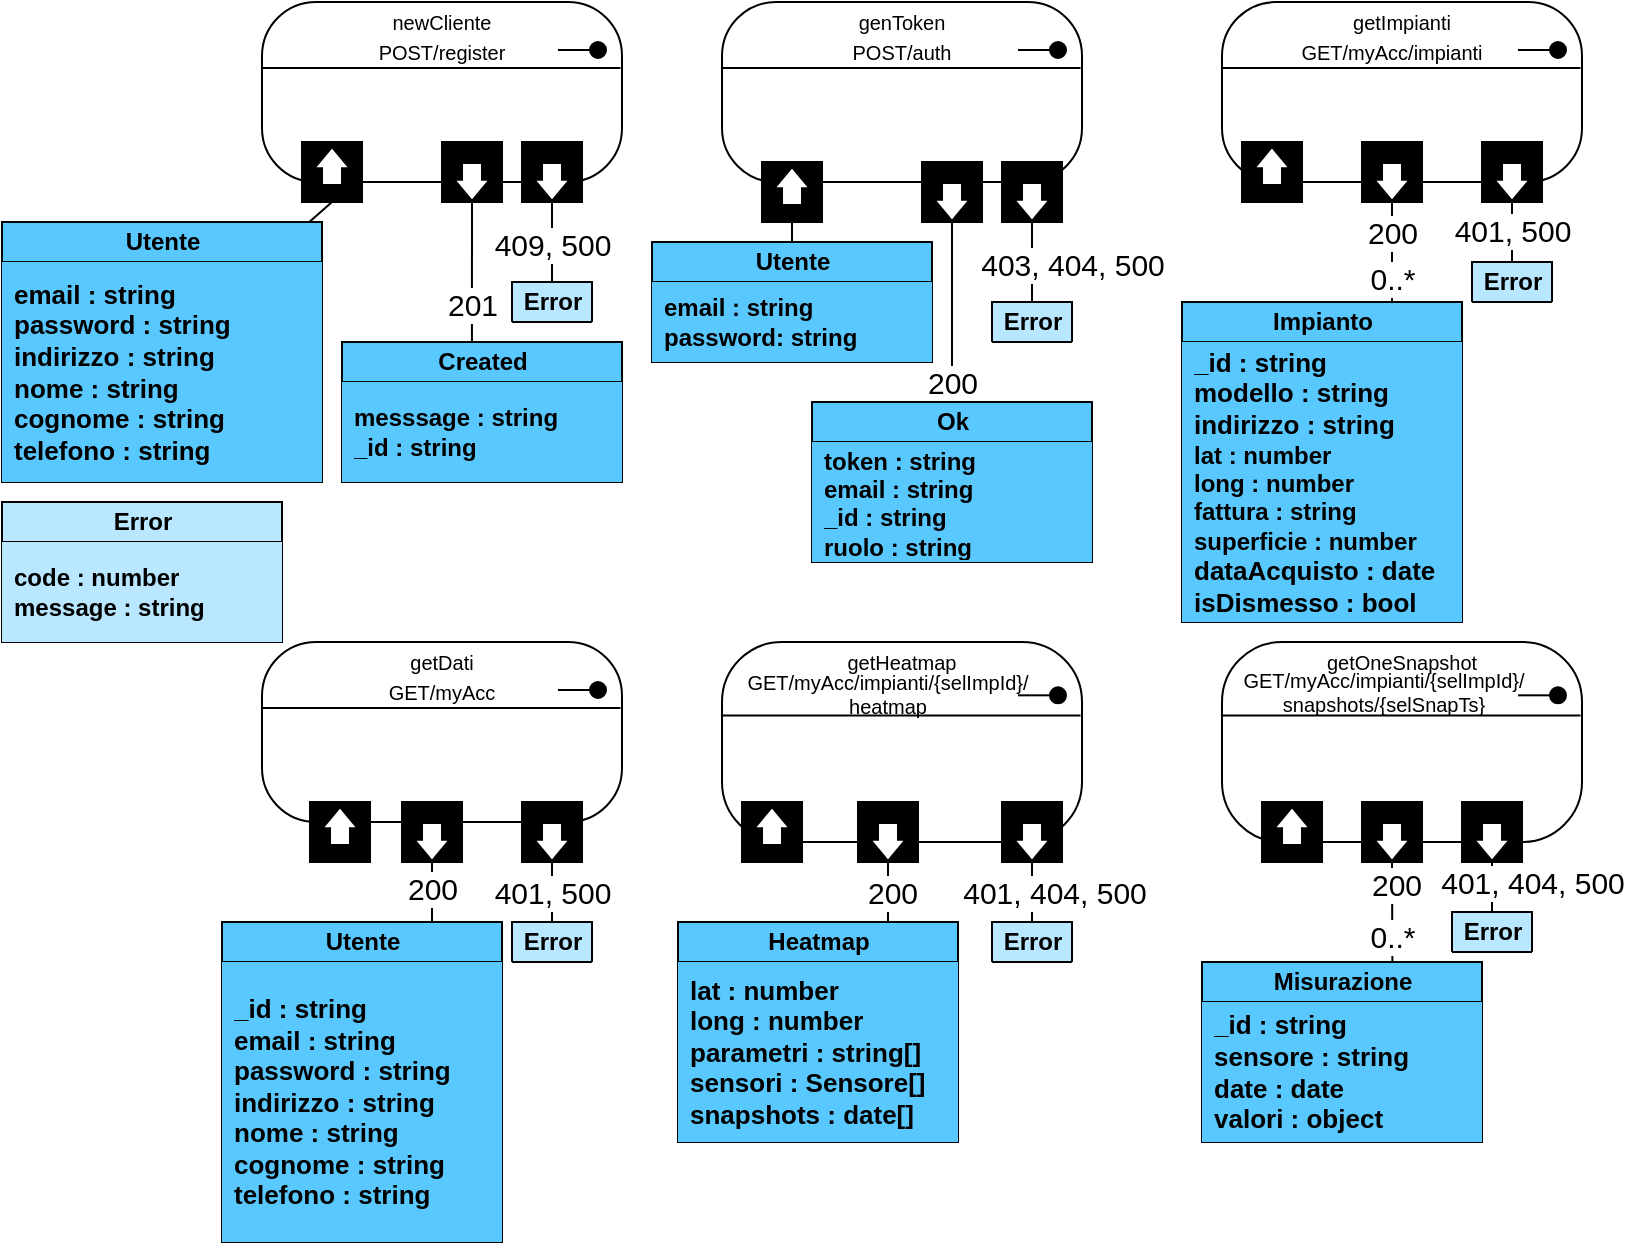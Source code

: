 <mxfile version="20.3.0" type="device"><diagram id="5ed0Qb_0LjjLpnQcjL2h" name="Page-1"><mxGraphModel dx="1038" dy="686" grid="1" gridSize="10" guides="1" tooltips="1" connect="1" arrows="1" fold="1" page="1" pageScale="1" pageWidth="827" pageHeight="1169" math="0" shadow="0"><root><mxCell id="0"/><mxCell id="1" parent="0"/><mxCell id="3_V4dceuUBvvtPfcDy3n-1" value="" style="group" parent="1" vertex="1" connectable="0"><mxGeometry x="370" y="40" width="180" height="110" as="geometry"/></mxCell><mxCell id="3_V4dceuUBvvtPfcDy3n-2" value="" style="rounded=1;arcSize=30;whiteSpace=wrap;html=1;editable=0;" parent="3_V4dceuUBvvtPfcDy3n-1" vertex="1"><mxGeometry width="180" height="90" as="geometry"/></mxCell><mxCell id="3_V4dceuUBvvtPfcDy3n-3" value="" style="endArrow=oval;html=1;rounded=0;shadow=0;strokeWidth=1;startSize=6;endSize=8;sourcePerimeterSpacing=0;fillColor=default;endFill=1;movable=0;bendable=0;cloneable=0;deletable=0;editable=0;" parent="3_V4dceuUBvvtPfcDy3n-1" edge="1"><mxGeometry width="50" height="50" relative="1" as="geometry"><mxPoint x="148" y="24" as="sourcePoint"/><mxPoint x="168" y="24" as="targetPoint"/></mxGeometry></mxCell><mxCell id="3_V4dceuUBvvtPfcDy3n-4" value="genToken" style="text;html=1;strokeColor=none;fillColor=none;align=center;verticalAlign=middle;whiteSpace=wrap;rounded=0;fontSize=10;rotatable=0;cloneable=1;deletable=0;pointerEvents=1;allowArrows=0;connectable=0;movable=0;resizable=0;" parent="3_V4dceuUBvvtPfcDy3n-1" vertex="1"><mxGeometry x="10" width="160" height="20" as="geometry"/></mxCell><mxCell id="3_V4dceuUBvvtPfcDy3n-5" value="POST/auth" style="text;html=1;strokeColor=none;fillColor=none;align=center;verticalAlign=middle;whiteSpace=wrap;rounded=0;fontSize=10;rotatable=0;cloneable=1;deletable=0;pointerEvents=1;allowArrows=0;connectable=0;movable=0;resizable=0;" parent="3_V4dceuUBvvtPfcDy3n-1" vertex="1"><mxGeometry x="30" y="20" width="120" height="10" as="geometry"/></mxCell><mxCell id="3_V4dceuUBvvtPfcDy3n-6" value="" style="text;html=1;strokeColor=none;fillColor=none;align=left;verticalAlign=top;whiteSpace=wrap;rounded=0;fontSize=10;rotatable=0;cloneable=1;deletable=0;pointerEvents=1;allowArrows=0;connectable=0;movable=0;resizable=0;" parent="3_V4dceuUBvvtPfcDy3n-1" vertex="1"><mxGeometry y="30" width="180" height="60" as="geometry"/></mxCell><mxCell id="3_V4dceuUBvvtPfcDy3n-7" value="" style="endArrow=none;html=1;rounded=0;exitX=-0.003;exitY=0.367;exitDx=0;exitDy=0;entryX=0.996;entryY=0.367;entryDx=0;entryDy=0;exitPerimeter=0;entryPerimeter=0;movable=0;bendable=0;cloneable=0;deletable=0;editable=0;" parent="3_V4dceuUBvvtPfcDy3n-1" source="3_V4dceuUBvvtPfcDy3n-2" target="3_V4dceuUBvvtPfcDy3n-2" edge="1"><mxGeometry width="50" height="50" relative="1" as="geometry"><mxPoint x="230" y="120.0" as="sourcePoint"/><mxPoint x="280" y="70" as="targetPoint"/></mxGeometry></mxCell><mxCell id="3_V4dceuUBvvtPfcDy3n-15" value="" style="group;direction=west;rotation=0;" parent="3_V4dceuUBvvtPfcDy3n-1" vertex="1" connectable="0"><mxGeometry x="20" y="80" width="30" height="30.0" as="geometry"/></mxCell><mxCell id="3_V4dceuUBvvtPfcDy3n-16" value="" style="rounded=0;whiteSpace=wrap;html=1;fillColor=#000000;" parent="3_V4dceuUBvvtPfcDy3n-15" vertex="1"><mxGeometry width="30" height="30.0" as="geometry"/></mxCell><mxCell id="3_V4dceuUBvvtPfcDy3n-17" value="" style="shape=flexArrow;endArrow=block;html=1;rounded=0;endSize=3.214;startSize=6;strokeWidth=1;shadow=0;sourcePerimeterSpacing=0;endFill=0;endWidth=6.667;fillColor=default;" parent="3_V4dceuUBvvtPfcDy3n-15" edge="1"><mxGeometry width="50" height="50" relative="1" as="geometry"><mxPoint x="15" y="22" as="sourcePoint"/><mxPoint x="15" y="2" as="targetPoint"/></mxGeometry></mxCell><mxCell id="W4BGaoFshawsyj9YFTB9-267" value="" style="group;rotatable=0;resizable=0;fontFamily=Helvetica;fontSize=11;fontColor=default;" parent="3_V4dceuUBvvtPfcDy3n-1" vertex="1" connectable="0"><mxGeometry x="100" y="80" width="30" height="30" as="geometry"/></mxCell><mxCell id="W4BGaoFshawsyj9YFTB9-268" value="" style="rounded=0;whiteSpace=wrap;html=1;fillColor=#000000;movable=1;resizable=0;rotatable=0;fontFamily=Helvetica;fontSize=11;fontColor=default;" parent="W4BGaoFshawsyj9YFTB9-267" vertex="1"><mxGeometry width="30" height="30" as="geometry"/></mxCell><mxCell id="W4BGaoFshawsyj9YFTB9-269" value="" style="shape=flexArrow;endArrow=block;html=1;rounded=0;endSize=3.214;startSize=6;strokeWidth=1;shadow=0;sourcePerimeterSpacing=0;endFill=0;endWidth=6.667;fillColor=default;movable=0;cloneable=0;deletable=0;bendable=0;editable=0;labelBackgroundColor=default;strokeColor=default;fontFamily=Helvetica;fontSize=11;fontColor=default;" parent="W4BGaoFshawsyj9YFTB9-267" edge="1"><mxGeometry width="50" height="50" relative="1" as="geometry"><mxPoint x="15" y="10" as="sourcePoint"/><mxPoint x="15" y="30" as="targetPoint"/></mxGeometry></mxCell><mxCell id="gvzC7s71bxOCPTRqmShy-18" value="" style="group;rotatable=0;resizable=0;fontSize=15;" parent="3_V4dceuUBvvtPfcDy3n-1" vertex="1" connectable="0"><mxGeometry x="140" y="80" width="30" height="30" as="geometry"/></mxCell><mxCell id="gvzC7s71bxOCPTRqmShy-19" value="" style="rounded=0;whiteSpace=wrap;html=1;fillColor=#000000;movable=1;resizable=0;rotatable=0;fontSize=15;" parent="gvzC7s71bxOCPTRqmShy-18" vertex="1"><mxGeometry width="30" height="30" as="geometry"/></mxCell><mxCell id="gvzC7s71bxOCPTRqmShy-20" value="" style="shape=flexArrow;endArrow=block;html=1;rounded=0;endSize=3.214;startSize=6;strokeWidth=1;shadow=0;sourcePerimeterSpacing=0;endFill=0;endWidth=6.667;fillColor=default;movable=0;cloneable=0;deletable=0;bendable=0;editable=0;fontSize=15;" parent="gvzC7s71bxOCPTRqmShy-18" edge="1"><mxGeometry width="50" height="50" relative="1" as="geometry"><mxPoint x="15" y="10" as="sourcePoint"/><mxPoint x="15" y="30" as="targetPoint"/></mxGeometry></mxCell><mxCell id="3_V4dceuUBvvtPfcDy3n-8" value="" style="group" parent="1" vertex="1" connectable="0"><mxGeometry x="140" y="40" width="180" height="100" as="geometry"/></mxCell><mxCell id="3_V4dceuUBvvtPfcDy3n-9" value="" style="rounded=1;arcSize=30;whiteSpace=wrap;html=1;editable=0;" parent="3_V4dceuUBvvtPfcDy3n-8" vertex="1"><mxGeometry width="180" height="90" as="geometry"/></mxCell><mxCell id="3_V4dceuUBvvtPfcDy3n-10" value="" style="endArrow=oval;html=1;rounded=0;shadow=0;strokeWidth=1;startSize=6;endSize=8;sourcePerimeterSpacing=0;fillColor=default;endFill=1;movable=0;bendable=0;cloneable=0;deletable=0;editable=0;" parent="3_V4dceuUBvvtPfcDy3n-8" edge="1"><mxGeometry width="50" height="50" relative="1" as="geometry"><mxPoint x="148" y="24" as="sourcePoint"/><mxPoint x="168" y="24" as="targetPoint"/></mxGeometry></mxCell><mxCell id="3_V4dceuUBvvtPfcDy3n-11" value="newCliente" style="text;html=1;strokeColor=none;fillColor=none;align=center;verticalAlign=middle;whiteSpace=wrap;rounded=0;fontSize=10;rotatable=0;cloneable=1;deletable=0;pointerEvents=1;allowArrows=0;connectable=0;movable=0;resizable=0;" parent="3_V4dceuUBvvtPfcDy3n-8" vertex="1"><mxGeometry x="10" width="160" height="20" as="geometry"/></mxCell><mxCell id="3_V4dceuUBvvtPfcDy3n-12" value="POST/register" style="text;html=1;strokeColor=none;fillColor=none;align=center;verticalAlign=middle;whiteSpace=wrap;rounded=0;fontSize=10;rotatable=0;cloneable=1;deletable=0;pointerEvents=1;allowArrows=0;connectable=0;movable=0;resizable=0;" parent="3_V4dceuUBvvtPfcDy3n-8" vertex="1"><mxGeometry x="30" y="20" width="120" height="10" as="geometry"/></mxCell><mxCell id="3_V4dceuUBvvtPfcDy3n-13" value="" style="text;html=1;strokeColor=none;fillColor=none;align=left;verticalAlign=top;whiteSpace=wrap;rounded=0;fontSize=10;rotatable=0;cloneable=1;deletable=0;pointerEvents=1;allowArrows=0;connectable=0;movable=0;resizable=0;" parent="3_V4dceuUBvvtPfcDy3n-8" vertex="1"><mxGeometry y="30" width="180" height="60" as="geometry"/></mxCell><mxCell id="3_V4dceuUBvvtPfcDy3n-14" value="" style="endArrow=none;html=1;rounded=0;exitX=-0.003;exitY=0.367;exitDx=0;exitDy=0;entryX=0.996;entryY=0.367;entryDx=0;entryDy=0;exitPerimeter=0;entryPerimeter=0;movable=0;bendable=0;cloneable=0;deletable=0;editable=0;" parent="3_V4dceuUBvvtPfcDy3n-8" source="3_V4dceuUBvvtPfcDy3n-9" target="3_V4dceuUBvvtPfcDy3n-9" edge="1"><mxGeometry width="50" height="50" relative="1" as="geometry"><mxPoint x="230" y="120" as="sourcePoint"/><mxPoint x="280" y="70" as="targetPoint"/></mxGeometry></mxCell><mxCell id="W4BGaoFshawsyj9YFTB9-102" value="" style="group;direction=west;rotation=0;" parent="3_V4dceuUBvvtPfcDy3n-8" vertex="1" connectable="0"><mxGeometry x="20" y="70" width="30" height="30.0" as="geometry"/></mxCell><mxCell id="W4BGaoFshawsyj9YFTB9-103" value="" style="rounded=0;whiteSpace=wrap;html=1;fillColor=#000000;" parent="W4BGaoFshawsyj9YFTB9-102" vertex="1"><mxGeometry width="30" height="30.0" as="geometry"/></mxCell><mxCell id="W4BGaoFshawsyj9YFTB9-104" value="" style="shape=flexArrow;endArrow=block;html=1;rounded=0;endSize=3.214;startSize=6;strokeWidth=1;shadow=0;sourcePerimeterSpacing=0;endFill=0;endWidth=6.667;fillColor=default;" parent="W4BGaoFshawsyj9YFTB9-102" edge="1"><mxGeometry width="50" height="50" relative="1" as="geometry"><mxPoint x="15" y="22" as="sourcePoint"/><mxPoint x="15" y="2" as="targetPoint"/></mxGeometry></mxCell><mxCell id="W4BGaoFshawsyj9YFTB9-106" value="" style="group" parent="3_V4dceuUBvvtPfcDy3n-8" vertex="1" connectable="0"><mxGeometry x="130" y="70" width="30" height="30" as="geometry"/></mxCell><mxCell id="W4BGaoFshawsyj9YFTB9-107" value="" style="rounded=0;whiteSpace=wrap;html=1;fillColor=#000000;" parent="W4BGaoFshawsyj9YFTB9-106" vertex="1"><mxGeometry width="30" height="30" as="geometry"/></mxCell><mxCell id="W4BGaoFshawsyj9YFTB9-108" value="" style="shape=flexArrow;endArrow=block;html=1;rounded=0;endSize=3.214;startSize=6;strokeWidth=1;shadow=0;sourcePerimeterSpacing=0;endFill=0;endWidth=6.667;fillColor=default;" parent="W4BGaoFshawsyj9YFTB9-106" edge="1"><mxGeometry width="50" height="50" relative="1" as="geometry"><mxPoint x="15" y="10.0" as="sourcePoint"/><mxPoint x="15" y="30" as="targetPoint"/></mxGeometry></mxCell><mxCell id="gvzC7s71bxOCPTRqmShy-1" value="" style="group" parent="3_V4dceuUBvvtPfcDy3n-8" vertex="1" connectable="0"><mxGeometry x="90" y="70" width="30" height="30" as="geometry"/></mxCell><mxCell id="gvzC7s71bxOCPTRqmShy-2" value="" style="rounded=0;whiteSpace=wrap;html=1;fillColor=#000000;" parent="gvzC7s71bxOCPTRqmShy-1" vertex="1"><mxGeometry width="30" height="30" as="geometry"/></mxCell><mxCell id="gvzC7s71bxOCPTRqmShy-3" value="" style="shape=flexArrow;endArrow=block;html=1;rounded=0;endSize=3.214;startSize=6;strokeWidth=1;shadow=0;sourcePerimeterSpacing=0;endFill=0;endWidth=6.667;fillColor=default;" parent="gvzC7s71bxOCPTRqmShy-1" edge="1"><mxGeometry width="50" height="50" relative="1" as="geometry"><mxPoint x="15" y="10.0" as="sourcePoint"/><mxPoint x="15" y="30" as="targetPoint"/></mxGeometry></mxCell><mxCell id="W4BGaoFshawsyj9YFTB9-263" style="rounded=0;orthogonalLoop=1;jettySize=auto;html=1;entryX=0.5;entryY=1;entryDx=0;entryDy=0;endArrow=none;endFill=0;fontSize=15;" parent="1" source="3_V4dceuUBvvtPfcDy3n-23" target="W4BGaoFshawsyj9YFTB9-103" edge="1"><mxGeometry relative="1" as="geometry"/></mxCell><mxCell id="3_V4dceuUBvvtPfcDy3n-23" value="Utente" style="swimlane;fontStyle=1;align=center;verticalAlign=middle;childLayout=stackLayout;horizontal=1;startSize=20;horizontalStack=0;resizeParent=1;resizeParentMax=0;resizeLast=0;collapsible=0;marginBottom=0;html=1;fillColor=#59C8FF;fillStyle=solid;" parent="1" vertex="1"><mxGeometry x="10" y="150" width="160" height="130" as="geometry"/></mxCell><mxCell id="3_V4dceuUBvvtPfcDy3n-25" value="&lt;span style=&quot;font-size: 13px;&quot;&gt;email : string&lt;/span&gt;&lt;br style=&quot;font-size: 13px;&quot;&gt;&lt;span style=&quot;font-size: 13px;&quot;&gt;password : string&lt;/span&gt;&lt;br style=&quot;font-size: 13px;&quot;&gt;&lt;span style=&quot;font-size: 13px;&quot;&gt;indirizzo : string&lt;/span&gt;&lt;br style=&quot;font-size: 13px;&quot;&gt;&lt;span style=&quot;font-size: 13px;&quot;&gt;nome : string&lt;/span&gt;&lt;br style=&quot;font-size: 13px;&quot;&gt;&lt;span style=&quot;font-size: 13px;&quot;&gt;cognome : string&lt;/span&gt;&lt;br style=&quot;font-size: 13px;&quot;&gt;&lt;span style=&quot;font-size: 13px;&quot;&gt;telefono : string&lt;/span&gt;" style="text;html=1;strokeColor=none;fillColor=#59C8FF;align=left;verticalAlign=middle;spacingLeft=4;spacingRight=4;overflow=hidden;rotatable=0;points=[[0,0.5],[1,0.5]];portConstraint=eastwest;fillStyle=solid;fontStyle=1" parent="3_V4dceuUBvvtPfcDy3n-23" vertex="1"><mxGeometry y="20" width="160" height="110" as="geometry"/></mxCell><mxCell id="W4BGaoFshawsyj9YFTB9-266" value="" style="edgeStyle=none;shape=connector;rounded=0;orthogonalLoop=1;jettySize=auto;html=1;exitX=0.5;exitY=0;exitDx=0;exitDy=0;entryX=0.5;entryY=1;entryDx=0;entryDy=0;labelBackgroundColor=default;strokeColor=default;fontFamily=Helvetica;fontSize=15;fontColor=default;endArrow=none;endFill=0;" parent="1" source="W4BGaoFshawsyj9YFTB9-1" target="W4BGaoFshawsyj9YFTB9-268" edge="1"><mxGeometry x="-0.847" y="9" relative="1" as="geometry"><mxPoint x="475" y="150" as="targetPoint"/><mxPoint as="offset"/></mxGeometry></mxCell><mxCell id="gvzC7s71bxOCPTRqmShy-10" value="200" style="edgeLabel;html=1;align=center;verticalAlign=middle;resizable=0;points=[];fontSize=15;" parent="W4BGaoFshawsyj9YFTB9-266" vertex="1" connectable="0"><mxGeometry x="-0.837" relative="1" as="geometry"><mxPoint y="-3" as="offset"/></mxGeometry></mxCell><mxCell id="W4BGaoFshawsyj9YFTB9-1" value="Ok" style="swimlane;fontStyle=1;align=center;verticalAlign=middle;childLayout=stackLayout;horizontal=1;startSize=20;horizontalStack=0;resizeParent=1;resizeParentMax=0;resizeLast=0;collapsible=0;marginBottom=0;html=1;fillColor=#59C8FF;fillStyle=solid;" parent="1" vertex="1"><mxGeometry x="415" y="240" width="140" height="80" as="geometry"/></mxCell><mxCell id="W4BGaoFshawsyj9YFTB9-2" value="token : string&lt;br&gt;email : string&lt;br&gt;_id : string&lt;br&gt;ruolo : string" style="text;html=1;strokeColor=none;fillColor=#59C8FF;align=left;verticalAlign=middle;spacingLeft=4;spacingRight=4;overflow=hidden;rotatable=0;points=[[0,0.5],[1,0.5]];portConstraint=eastwest;fillStyle=solid;fontStyle=1" parent="W4BGaoFshawsyj9YFTB9-1" vertex="1"><mxGeometry y="20" width="140" height="60" as="geometry"/></mxCell><mxCell id="W4BGaoFshawsyj9YFTB9-265" style="edgeStyle=none;shape=connector;rounded=0;orthogonalLoop=1;jettySize=auto;html=1;entryX=0.5;entryY=1;entryDx=0;entryDy=0;labelBackgroundColor=default;strokeColor=default;fontFamily=Helvetica;fontSize=15;fontColor=default;endArrow=none;endFill=0;" parent="1" source="W4BGaoFshawsyj9YFTB9-3" target="3_V4dceuUBvvtPfcDy3n-16" edge="1"><mxGeometry relative="1" as="geometry"/></mxCell><mxCell id="W4BGaoFshawsyj9YFTB9-3" value="Utente" style="swimlane;fontStyle=1;align=center;verticalAlign=middle;childLayout=stackLayout;horizontal=1;startSize=20;horizontalStack=0;resizeParent=1;resizeParentMax=0;resizeLast=0;collapsible=0;marginBottom=0;html=1;fillColor=#59C8FF;fillStyle=solid;" parent="1" vertex="1"><mxGeometry x="335" y="160" width="140" height="60" as="geometry"/></mxCell><mxCell id="W4BGaoFshawsyj9YFTB9-4" value="email : string&lt;br&gt;password: string" style="text;html=1;strokeColor=none;fillColor=#59C8FF;align=left;verticalAlign=middle;spacingLeft=4;spacingRight=4;overflow=hidden;rotatable=0;points=[[0,0.5],[1,0.5]];portConstraint=eastwest;fillStyle=solid;fontStyle=1" parent="W4BGaoFshawsyj9YFTB9-3" vertex="1"><mxGeometry y="20" width="140" height="40" as="geometry"/></mxCell><mxCell id="W4BGaoFshawsyj9YFTB9-35" value="" style="group" parent="1" vertex="1" connectable="0"><mxGeometry x="140" y="360" width="180" height="110" as="geometry"/></mxCell><mxCell id="W4BGaoFshawsyj9YFTB9-36" value="" style="rounded=1;arcSize=30;whiteSpace=wrap;html=1;editable=0;" parent="W4BGaoFshawsyj9YFTB9-35" vertex="1"><mxGeometry width="180" height="90" as="geometry"/></mxCell><mxCell id="W4BGaoFshawsyj9YFTB9-37" value="" style="endArrow=oval;html=1;rounded=0;shadow=0;strokeWidth=1;startSize=6;endSize=8;sourcePerimeterSpacing=0;fillColor=default;endFill=1;movable=0;bendable=0;cloneable=0;deletable=0;editable=0;" parent="W4BGaoFshawsyj9YFTB9-35" edge="1"><mxGeometry width="50" height="50" relative="1" as="geometry"><mxPoint x="148" y="24" as="sourcePoint"/><mxPoint x="168" y="24" as="targetPoint"/></mxGeometry></mxCell><mxCell id="W4BGaoFshawsyj9YFTB9-38" value="getDati" style="text;html=1;strokeColor=none;fillColor=none;align=center;verticalAlign=middle;whiteSpace=wrap;rounded=0;fontSize=10;rotatable=0;cloneable=1;deletable=0;pointerEvents=1;allowArrows=0;connectable=0;movable=0;resizable=0;" parent="W4BGaoFshawsyj9YFTB9-35" vertex="1"><mxGeometry x="10" width="160" height="20" as="geometry"/></mxCell><mxCell id="W4BGaoFshawsyj9YFTB9-39" value="GET/myAcc" style="text;html=1;strokeColor=none;fillColor=none;align=center;verticalAlign=middle;whiteSpace=wrap;rounded=0;fontSize=10;rotatable=0;cloneable=1;deletable=0;pointerEvents=1;allowArrows=0;connectable=0;movable=0;resizable=0;" parent="W4BGaoFshawsyj9YFTB9-35" vertex="1"><mxGeometry x="30" y="20" width="120" height="10" as="geometry"/></mxCell><mxCell id="W4BGaoFshawsyj9YFTB9-40" value="" style="text;html=1;strokeColor=none;fillColor=none;align=left;verticalAlign=top;whiteSpace=wrap;rounded=0;fontSize=10;rotatable=0;cloneable=1;deletable=0;pointerEvents=1;allowArrows=0;connectable=0;movable=0;resizable=0;" parent="W4BGaoFshawsyj9YFTB9-35" vertex="1"><mxGeometry y="30" width="180" height="60" as="geometry"/></mxCell><mxCell id="W4BGaoFshawsyj9YFTB9-41" value="" style="endArrow=none;html=1;rounded=0;exitX=-0.003;exitY=0.367;exitDx=0;exitDy=0;entryX=0.996;entryY=0.367;entryDx=0;entryDy=0;exitPerimeter=0;entryPerimeter=0;movable=0;bendable=0;cloneable=0;deletable=0;editable=0;" parent="W4BGaoFshawsyj9YFTB9-35" source="W4BGaoFshawsyj9YFTB9-36" target="W4BGaoFshawsyj9YFTB9-36" edge="1"><mxGeometry width="50" height="50" relative="1" as="geometry"><mxPoint x="230" y="120" as="sourcePoint"/><mxPoint x="280" y="70" as="targetPoint"/></mxGeometry></mxCell><mxCell id="W4BGaoFshawsyj9YFTB9-109" value="" style="group" parent="W4BGaoFshawsyj9YFTB9-35" vertex="1" connectable="0"><mxGeometry x="70" y="80" width="30" height="30.0" as="geometry"/></mxCell><mxCell id="W4BGaoFshawsyj9YFTB9-110" value="" style="rounded=0;whiteSpace=wrap;html=1;fillColor=#000000;" parent="W4BGaoFshawsyj9YFTB9-109" vertex="1"><mxGeometry width="30" height="30.0" as="geometry"/></mxCell><mxCell id="W4BGaoFshawsyj9YFTB9-111" value="" style="shape=flexArrow;endArrow=block;html=1;rounded=0;endSize=3.214;startSize=6;strokeWidth=1;shadow=0;sourcePerimeterSpacing=0;endFill=0;endWidth=6.667;fillColor=default;" parent="W4BGaoFshawsyj9YFTB9-109" edge="1"><mxGeometry width="50" height="50" relative="1" as="geometry"><mxPoint x="15" y="10" as="sourcePoint"/><mxPoint x="15" y="30.0" as="targetPoint"/></mxGeometry></mxCell><mxCell id="W4BGaoFshawsyj9YFTB9-115" value="" style="group;direction=west;rotation=0;" parent="W4BGaoFshawsyj9YFTB9-35" vertex="1" connectable="0"><mxGeometry x="24" y="80" width="30" height="30.0" as="geometry"/></mxCell><mxCell id="W4BGaoFshawsyj9YFTB9-116" value="" style="rounded=0;whiteSpace=wrap;html=1;fillColor=#000000;" parent="W4BGaoFshawsyj9YFTB9-115" vertex="1"><mxGeometry width="30" height="30.0" as="geometry"/></mxCell><mxCell id="W4BGaoFshawsyj9YFTB9-117" value="" style="shape=flexArrow;endArrow=block;html=1;rounded=0;endSize=3.214;startSize=6;strokeWidth=1;shadow=0;sourcePerimeterSpacing=0;endFill=0;endWidth=6.667;fillColor=default;" parent="W4BGaoFshawsyj9YFTB9-115" edge="1"><mxGeometry width="50" height="50" relative="1" as="geometry"><mxPoint x="15" y="22" as="sourcePoint"/><mxPoint x="15" y="2" as="targetPoint"/></mxGeometry></mxCell><mxCell id="W4BGaoFshawsyj9YFTB9-42" value="" style="group" parent="1" vertex="1" connectable="0"><mxGeometry x="370" y="360" width="180" height="110" as="geometry"/></mxCell><mxCell id="W4BGaoFshawsyj9YFTB9-43" value="" style="rounded=1;arcSize=30;whiteSpace=wrap;html=1;editable=0;" parent="W4BGaoFshawsyj9YFTB9-42" vertex="1"><mxGeometry width="180.0" height="100.0" as="geometry"/></mxCell><mxCell id="W4BGaoFshawsyj9YFTB9-44" value="" style="endArrow=oval;html=1;rounded=0;shadow=0;strokeWidth=1;startSize=6;endSize=8;sourcePerimeterSpacing=0;fillColor=default;endFill=1;movable=0;bendable=0;cloneable=0;deletable=0;editable=0;" parent="W4BGaoFshawsyj9YFTB9-42" edge="1"><mxGeometry width="50" height="50" relative="1" as="geometry"><mxPoint x="148.0" y="26.667" as="sourcePoint"/><mxPoint x="168.0" y="26.667" as="targetPoint"/></mxGeometry></mxCell><mxCell id="W4BGaoFshawsyj9YFTB9-45" value="getHeatmap" style="text;html=1;strokeColor=none;fillColor=none;align=center;verticalAlign=middle;whiteSpace=wrap;rounded=0;fontSize=10;rotatable=0;cloneable=1;deletable=0;pointerEvents=1;allowArrows=0;connectable=0;movable=0;resizable=0;" parent="W4BGaoFshawsyj9YFTB9-42" vertex="1"><mxGeometry x="10" width="160" height="20" as="geometry"/></mxCell><mxCell id="W4BGaoFshawsyj9YFTB9-46" value="GET/myAcc/impianti/{selImpId}/&lt;br&gt;heatmap" style="text;html=1;strokeColor=none;fillColor=none;align=center;verticalAlign=middle;whiteSpace=wrap;rounded=0;fontSize=10;rotatable=0;cloneable=1;deletable=0;pointerEvents=1;allowArrows=0;connectable=0;movable=0;resizable=0;" parent="W4BGaoFshawsyj9YFTB9-42" vertex="1"><mxGeometry x="23" y="21" width="120" height="10" as="geometry"/></mxCell><mxCell id="W4BGaoFshawsyj9YFTB9-47" value="" style="text;html=1;strokeColor=none;fillColor=none;align=left;verticalAlign=top;whiteSpace=wrap;rounded=0;fontSize=10;rotatable=0;cloneable=1;deletable=0;pointerEvents=1;allowArrows=0;connectable=0;movable=0;resizable=0;spacing=5;" parent="W4BGaoFshawsyj9YFTB9-42" vertex="1"><mxGeometry y="30" width="180" height="60" as="geometry"/></mxCell><mxCell id="W4BGaoFshawsyj9YFTB9-48" value="" style="endArrow=none;html=1;rounded=0;exitX=-0.003;exitY=0.367;exitDx=0;exitDy=0;entryX=0.996;entryY=0.367;entryDx=0;entryDy=0;exitPerimeter=0;entryPerimeter=0;movable=0;bendable=0;cloneable=0;deletable=0;editable=0;" parent="W4BGaoFshawsyj9YFTB9-42" source="W4BGaoFshawsyj9YFTB9-43" target="W4BGaoFshawsyj9YFTB9-43" edge="1"><mxGeometry width="50" height="50" relative="1" as="geometry"><mxPoint x="230.0" y="133.333" as="sourcePoint"/><mxPoint x="280" y="77.778" as="targetPoint"/></mxGeometry></mxCell><mxCell id="gvzC7s71bxOCPTRqmShy-40" value="" style="group;rotatable=0;resizable=0;fontSize=15;" parent="W4BGaoFshawsyj9YFTB9-42" vertex="1" connectable="0"><mxGeometry x="140" y="80" width="30" height="30" as="geometry"/></mxCell><mxCell id="gvzC7s71bxOCPTRqmShy-41" value="" style="rounded=0;whiteSpace=wrap;html=1;fillColor=#000000;movable=1;resizable=0;rotatable=0;fontSize=15;" parent="gvzC7s71bxOCPTRqmShy-40" vertex="1"><mxGeometry width="30" height="30" as="geometry"/></mxCell><mxCell id="gvzC7s71bxOCPTRqmShy-42" value="" style="shape=flexArrow;endArrow=block;html=1;rounded=0;endSize=3.214;startSize=6;strokeWidth=1;shadow=0;sourcePerimeterSpacing=0;endFill=0;endWidth=6.667;fillColor=default;movable=0;cloneable=0;deletable=0;bendable=0;editable=0;fontSize=15;" parent="gvzC7s71bxOCPTRqmShy-40" edge="1"><mxGeometry width="50" height="50" relative="1" as="geometry"><mxPoint x="15" y="10" as="sourcePoint"/><mxPoint x="15" y="30" as="targetPoint"/></mxGeometry></mxCell><mxCell id="W4BGaoFshawsyj9YFTB9-160" value="" style="group;direction=west;rotation=0;resizable=0;rotatable=0;" parent="W4BGaoFshawsyj9YFTB9-42" vertex="1" connectable="0"><mxGeometry x="10" y="80" width="30" height="30" as="geometry"/></mxCell><mxCell id="W4BGaoFshawsyj9YFTB9-161" value="" style="rounded=0;whiteSpace=wrap;html=1;fillColor=#000000;rotatable=0;resizable=0;movable=1;deletable=0;" parent="W4BGaoFshawsyj9YFTB9-160" vertex="1"><mxGeometry width="30" height="30" as="geometry"/></mxCell><mxCell id="W4BGaoFshawsyj9YFTB9-162" value="" style="shape=flexArrow;endArrow=block;html=1;rounded=0;endSize=3.214;startSize=6;strokeWidth=1;shadow=0;sourcePerimeterSpacing=0;endFill=0;endWidth=6.667;fillColor=default;deletable=0;bendable=0;editable=0;" parent="W4BGaoFshawsyj9YFTB9-160" edge="1"><mxGeometry width="50" height="50" relative="1" as="geometry"><mxPoint x="15" y="22" as="sourcePoint"/><mxPoint x="15" y="2" as="targetPoint"/></mxGeometry></mxCell><mxCell id="W4BGaoFshawsyj9YFTB9-163" value="" style="group;rotatable=0;resizable=0;" parent="W4BGaoFshawsyj9YFTB9-42" vertex="1" connectable="0"><mxGeometry x="68" y="80" width="30" height="30" as="geometry"/></mxCell><mxCell id="W4BGaoFshawsyj9YFTB9-164" value="" style="rounded=0;whiteSpace=wrap;html=1;fillColor=#000000;movable=1;resizable=0;rotatable=0;" parent="W4BGaoFshawsyj9YFTB9-163" vertex="1"><mxGeometry width="30" height="30" as="geometry"/></mxCell><mxCell id="W4BGaoFshawsyj9YFTB9-165" value="" style="shape=flexArrow;endArrow=block;html=1;rounded=0;endSize=3.214;startSize=6;strokeWidth=1;shadow=0;sourcePerimeterSpacing=0;endFill=0;endWidth=6.667;fillColor=default;movable=0;cloneable=0;deletable=0;bendable=0;editable=0;" parent="W4BGaoFshawsyj9YFTB9-163" edge="1"><mxGeometry width="50" height="50" relative="1" as="geometry"><mxPoint x="15" y="10" as="sourcePoint"/><mxPoint x="15" y="30" as="targetPoint"/></mxGeometry></mxCell><mxCell id="W4BGaoFshawsyj9YFTB9-49" value="" style="group" parent="1" vertex="1" connectable="0"><mxGeometry x="620" y="40" width="180" height="100" as="geometry"/></mxCell><mxCell id="W4BGaoFshawsyj9YFTB9-50" value="" style="rounded=1;arcSize=30;whiteSpace=wrap;html=1;editable=0;" parent="W4BGaoFshawsyj9YFTB9-49" vertex="1"><mxGeometry width="180" height="90" as="geometry"/></mxCell><mxCell id="W4BGaoFshawsyj9YFTB9-51" value="" style="endArrow=oval;html=1;rounded=0;shadow=0;strokeWidth=1;startSize=6;endSize=8;sourcePerimeterSpacing=0;fillColor=default;endFill=1;movable=0;bendable=0;cloneable=0;deletable=0;editable=0;" parent="W4BGaoFshawsyj9YFTB9-49" edge="1"><mxGeometry width="50" height="50" relative="1" as="geometry"><mxPoint x="148" y="24" as="sourcePoint"/><mxPoint x="168" y="24" as="targetPoint"/></mxGeometry></mxCell><mxCell id="W4BGaoFshawsyj9YFTB9-52" value="getImpianti" style="text;html=1;strokeColor=none;fillColor=none;align=center;verticalAlign=middle;whiteSpace=wrap;rounded=0;fontSize=10;rotatable=0;cloneable=1;deletable=0;pointerEvents=1;allowArrows=0;connectable=0;movable=0;resizable=0;" parent="W4BGaoFshawsyj9YFTB9-49" vertex="1"><mxGeometry x="10" width="160" height="20" as="geometry"/></mxCell><mxCell id="W4BGaoFshawsyj9YFTB9-53" value="GET/myAcc/impianti" style="text;html=1;strokeColor=none;fillColor=none;align=center;verticalAlign=middle;whiteSpace=wrap;rounded=0;fontSize=10;rotatable=0;cloneable=1;deletable=0;pointerEvents=1;allowArrows=0;connectable=0;movable=0;resizable=0;" parent="W4BGaoFshawsyj9YFTB9-49" vertex="1"><mxGeometry x="25" y="20" width="120" height="10" as="geometry"/></mxCell><mxCell id="W4BGaoFshawsyj9YFTB9-54" value="" style="text;html=1;strokeColor=none;fillColor=none;align=left;verticalAlign=top;whiteSpace=wrap;rounded=0;fontSize=10;rotatable=0;cloneable=1;deletable=0;pointerEvents=1;allowArrows=0;connectable=0;movable=0;resizable=0;" parent="W4BGaoFshawsyj9YFTB9-49" vertex="1"><mxGeometry y="30" width="180" height="60" as="geometry"/></mxCell><mxCell id="W4BGaoFshawsyj9YFTB9-55" value="" style="endArrow=none;html=1;rounded=0;exitX=-0.003;exitY=0.367;exitDx=0;exitDy=0;entryX=0.996;entryY=0.367;entryDx=0;entryDy=0;exitPerimeter=0;entryPerimeter=0;movable=0;bendable=0;cloneable=0;deletable=0;editable=0;" parent="W4BGaoFshawsyj9YFTB9-49" source="W4BGaoFshawsyj9YFTB9-50" target="W4BGaoFshawsyj9YFTB9-50" edge="1"><mxGeometry width="50" height="50" relative="1" as="geometry"><mxPoint x="230" y="120" as="sourcePoint"/><mxPoint x="280" y="70" as="targetPoint"/></mxGeometry></mxCell><mxCell id="W4BGaoFshawsyj9YFTB9-157" value="" style="group;rotatable=0;resizable=0;" parent="W4BGaoFshawsyj9YFTB9-49" vertex="1" connectable="0"><mxGeometry x="70" y="70" width="30" height="30" as="geometry"/></mxCell><mxCell id="W4BGaoFshawsyj9YFTB9-158" value="" style="rounded=0;whiteSpace=wrap;html=1;fillColor=#000000;movable=1;resizable=0;rotatable=0;" parent="W4BGaoFshawsyj9YFTB9-157" vertex="1"><mxGeometry width="30" height="30" as="geometry"/></mxCell><mxCell id="W4BGaoFshawsyj9YFTB9-159" value="" style="shape=flexArrow;endArrow=block;html=1;rounded=0;endSize=3.214;startSize=6;strokeWidth=1;shadow=0;sourcePerimeterSpacing=0;endFill=0;endWidth=6.667;fillColor=default;movable=0;cloneable=0;deletable=0;bendable=0;editable=0;" parent="W4BGaoFshawsyj9YFTB9-157" edge="1"><mxGeometry width="50" height="50" relative="1" as="geometry"><mxPoint x="15" y="10" as="sourcePoint"/><mxPoint x="15" y="30" as="targetPoint"/></mxGeometry></mxCell><mxCell id="W4BGaoFshawsyj9YFTB9-154" value="" style="group;direction=west;rotation=0;resizable=0;rotatable=0;" parent="W4BGaoFshawsyj9YFTB9-49" vertex="1" connectable="0"><mxGeometry x="10" y="70" width="30" height="30" as="geometry"/></mxCell><mxCell id="W4BGaoFshawsyj9YFTB9-155" value="" style="rounded=0;whiteSpace=wrap;html=1;fillColor=#000000;rotatable=0;resizable=0;movable=1;deletable=0;" parent="W4BGaoFshawsyj9YFTB9-154" vertex="1"><mxGeometry width="30" height="30" as="geometry"/></mxCell><mxCell id="W4BGaoFshawsyj9YFTB9-156" value="" style="shape=flexArrow;endArrow=block;html=1;rounded=0;endSize=3.214;startSize=6;strokeWidth=1;shadow=0;sourcePerimeterSpacing=0;endFill=0;endWidth=6.667;fillColor=default;deletable=0;bendable=0;editable=0;" parent="W4BGaoFshawsyj9YFTB9-154" edge="1"><mxGeometry width="50" height="50" relative="1" as="geometry"><mxPoint x="15" y="22" as="sourcePoint"/><mxPoint x="15" y="2" as="targetPoint"/></mxGeometry></mxCell><mxCell id="gvzC7s71bxOCPTRqmShy-34" value="" style="group;rotatable=0;resizable=0;fontSize=15;" parent="W4BGaoFshawsyj9YFTB9-49" vertex="1" connectable="0"><mxGeometry x="130" y="70" width="30" height="30" as="geometry"/></mxCell><mxCell id="gvzC7s71bxOCPTRqmShy-35" value="" style="rounded=0;whiteSpace=wrap;html=1;fillColor=#000000;movable=1;resizable=0;rotatable=0;fontSize=15;" parent="gvzC7s71bxOCPTRqmShy-34" vertex="1"><mxGeometry width="30" height="30" as="geometry"/></mxCell><mxCell id="gvzC7s71bxOCPTRqmShy-36" value="" style="shape=flexArrow;endArrow=block;html=1;rounded=0;endSize=3.214;startSize=6;strokeWidth=1;shadow=0;sourcePerimeterSpacing=0;endFill=0;endWidth=6.667;fillColor=default;movable=0;cloneable=0;deletable=0;bendable=0;editable=0;fontSize=15;" parent="gvzC7s71bxOCPTRqmShy-34" edge="1"><mxGeometry width="50" height="50" relative="1" as="geometry"><mxPoint x="15" y="10" as="sourcePoint"/><mxPoint x="15" y="30" as="targetPoint"/></mxGeometry></mxCell><mxCell id="W4BGaoFshawsyj9YFTB9-86" value="" style="group" parent="1" vertex="1" connectable="0"><mxGeometry x="620" y="360" width="180" height="110" as="geometry"/></mxCell><mxCell id="W4BGaoFshawsyj9YFTB9-87" value="" style="rounded=1;arcSize=30;whiteSpace=wrap;html=1;editable=0;" parent="W4BGaoFshawsyj9YFTB9-86" vertex="1"><mxGeometry width="180.0" height="100.0" as="geometry"/></mxCell><mxCell id="W4BGaoFshawsyj9YFTB9-88" value="" style="endArrow=oval;html=1;rounded=0;shadow=0;strokeWidth=1;startSize=6;endSize=8;sourcePerimeterSpacing=0;fillColor=default;endFill=1;movable=0;bendable=0;cloneable=0;deletable=0;editable=0;" parent="W4BGaoFshawsyj9YFTB9-86" edge="1"><mxGeometry width="50" height="50" relative="1" as="geometry"><mxPoint x="148.0" y="26.667" as="sourcePoint"/><mxPoint x="168.0" y="26.667" as="targetPoint"/></mxGeometry></mxCell><mxCell id="W4BGaoFshawsyj9YFTB9-89" value="getOneSnapshot" style="text;html=1;strokeColor=none;fillColor=none;align=center;verticalAlign=middle;whiteSpace=wrap;rounded=0;fontSize=10;rotatable=0;cloneable=1;deletable=0;pointerEvents=1;allowArrows=0;connectable=0;movable=0;resizable=0;" parent="W4BGaoFshawsyj9YFTB9-86" vertex="1"><mxGeometry x="10" width="160" height="20" as="geometry"/></mxCell><mxCell id="W4BGaoFshawsyj9YFTB9-90" value="GET/myAcc/impianti/{selImpId}/&lt;br&gt;snapshots/{selSnapTs}" style="text;html=1;strokeColor=none;fillColor=none;align=center;verticalAlign=middle;whiteSpace=wrap;rounded=0;fontSize=10;rotatable=0;cloneable=1;deletable=0;pointerEvents=1;allowArrows=0;connectable=0;movable=0;resizable=0;" parent="W4BGaoFshawsyj9YFTB9-86" vertex="1"><mxGeometry x="21" y="20" width="120" height="10" as="geometry"/></mxCell><mxCell id="W4BGaoFshawsyj9YFTB9-91" value="" style="text;html=1;strokeColor=none;fillColor=none;align=left;verticalAlign=top;whiteSpace=wrap;rounded=0;fontSize=10;rotatable=0;cloneable=1;deletable=0;pointerEvents=1;allowArrows=0;connectable=0;movable=0;resizable=0;" parent="W4BGaoFshawsyj9YFTB9-86" vertex="1"><mxGeometry y="30" width="180" height="60" as="geometry"/></mxCell><mxCell id="W4BGaoFshawsyj9YFTB9-92" value="" style="endArrow=none;html=1;rounded=0;exitX=-0.003;exitY=0.367;exitDx=0;exitDy=0;entryX=0.996;entryY=0.367;entryDx=0;entryDy=0;exitPerimeter=0;entryPerimeter=0;movable=0;bendable=0;cloneable=0;deletable=0;editable=0;" parent="W4BGaoFshawsyj9YFTB9-86" source="W4BGaoFshawsyj9YFTB9-87" target="W4BGaoFshawsyj9YFTB9-87" edge="1"><mxGeometry width="50" height="50" relative="1" as="geometry"><mxPoint x="230.0" y="133.333" as="sourcePoint"/><mxPoint x="280" y="77.778" as="targetPoint"/></mxGeometry></mxCell><mxCell id="W4BGaoFshawsyj9YFTB9-198" value="" style="group;direction=west;rotation=0;resizable=0;rotatable=0;" parent="W4BGaoFshawsyj9YFTB9-86" vertex="1" connectable="0"><mxGeometry x="20" y="80" width="30" height="30" as="geometry"/></mxCell><mxCell id="W4BGaoFshawsyj9YFTB9-199" value="" style="rounded=0;whiteSpace=wrap;html=1;fillColor=#000000;rotatable=0;resizable=0;movable=1;deletable=0;" parent="W4BGaoFshawsyj9YFTB9-198" vertex="1"><mxGeometry width="30" height="30" as="geometry"/></mxCell><mxCell id="W4BGaoFshawsyj9YFTB9-200" value="" style="shape=flexArrow;endArrow=block;html=1;rounded=0;endSize=3.214;startSize=6;strokeWidth=1;shadow=0;sourcePerimeterSpacing=0;endFill=0;endWidth=6.667;fillColor=default;deletable=0;bendable=0;editable=0;" parent="W4BGaoFshawsyj9YFTB9-198" edge="1"><mxGeometry width="50" height="50" relative="1" as="geometry"><mxPoint x="15" y="22" as="sourcePoint"/><mxPoint x="15" y="2" as="targetPoint"/></mxGeometry></mxCell><mxCell id="W4BGaoFshawsyj9YFTB9-201" value="" style="group;rotatable=0;resizable=0;" parent="W4BGaoFshawsyj9YFTB9-86" vertex="1" connectable="0"><mxGeometry x="70" y="80" width="30" height="30" as="geometry"/></mxCell><mxCell id="W4BGaoFshawsyj9YFTB9-202" value="" style="rounded=0;whiteSpace=wrap;html=1;fillColor=#000000;movable=1;resizable=0;rotatable=0;" parent="W4BGaoFshawsyj9YFTB9-201" vertex="1"><mxGeometry width="30" height="30" as="geometry"/></mxCell><mxCell id="W4BGaoFshawsyj9YFTB9-203" value="" style="shape=flexArrow;endArrow=block;html=1;rounded=0;endSize=3.214;startSize=6;strokeWidth=1;shadow=0;sourcePerimeterSpacing=0;endFill=0;endWidth=6.667;fillColor=default;movable=0;cloneable=0;deletable=0;bendable=0;editable=0;" parent="W4BGaoFshawsyj9YFTB9-201" edge="1"><mxGeometry width="50" height="50" relative="1" as="geometry"><mxPoint x="15" y="10" as="sourcePoint"/><mxPoint x="15" y="30" as="targetPoint"/></mxGeometry></mxCell><mxCell id="gvzC7s71bxOCPTRqmShy-46" value="" style="group;rotatable=0;resizable=0;fontSize=15;" parent="W4BGaoFshawsyj9YFTB9-86" vertex="1" connectable="0"><mxGeometry x="120" y="80" width="30" height="30" as="geometry"/></mxCell><mxCell id="gvzC7s71bxOCPTRqmShy-47" value="" style="rounded=0;whiteSpace=wrap;html=1;fillColor=#000000;movable=1;resizable=0;rotatable=0;fontSize=15;" parent="gvzC7s71bxOCPTRqmShy-46" vertex="1"><mxGeometry width="30" height="30" as="geometry"/></mxCell><mxCell id="gvzC7s71bxOCPTRqmShy-48" value="" style="shape=flexArrow;endArrow=block;html=1;rounded=0;endSize=3.214;startSize=6;strokeWidth=1;shadow=0;sourcePerimeterSpacing=0;endFill=0;endWidth=6.667;fillColor=default;movable=0;cloneable=0;deletable=0;bendable=0;editable=0;fontSize=15;" parent="gvzC7s71bxOCPTRqmShy-46" edge="1"><mxGeometry width="50" height="50" relative="1" as="geometry"><mxPoint x="15" y="10" as="sourcePoint"/><mxPoint x="15" y="30" as="targetPoint"/></mxGeometry></mxCell><mxCell id="W4BGaoFshawsyj9YFTB9-264" value="" style="edgeStyle=none;shape=connector;rounded=0;orthogonalLoop=1;jettySize=auto;html=1;exitX=0.464;exitY=0.011;exitDx=0;exitDy=0;labelBackgroundColor=default;strokeColor=default;fontFamily=Helvetica;fontSize=15;fontColor=default;endArrow=none;endFill=0;exitPerimeter=0;entryX=0.5;entryY=1;entryDx=0;entryDy=0;" parent="1" source="W4BGaoFshawsyj9YFTB9-96" target="gvzC7s71bxOCPTRqmShy-2" edge="1"><mxGeometry x="-0.602" y="3" relative="1" as="geometry"><mxPoint x="275" y="110" as="targetPoint"/><mxPoint as="offset"/></mxGeometry></mxCell><mxCell id="gvzC7s71bxOCPTRqmShy-9" value="201" style="edgeLabel;html=1;align=center;verticalAlign=middle;resizable=0;points=[];fontSize=15;" parent="W4BGaoFshawsyj9YFTB9-264" vertex="1" connectable="0"><mxGeometry x="-0.62" relative="1" as="geometry"><mxPoint y="-7" as="offset"/></mxGeometry></mxCell><mxCell id="W4BGaoFshawsyj9YFTB9-96" value="Created" style="swimlane;fontStyle=1;align=center;verticalAlign=middle;childLayout=stackLayout;horizontal=1;startSize=20;horizontalStack=0;resizeParent=1;resizeParentMax=0;resizeLast=0;collapsible=0;marginBottom=0;html=1;fillColor=#59C8FF;fillStyle=solid;" parent="1" vertex="1"><mxGeometry x="180" y="210" width="140" height="70" as="geometry"/></mxCell><mxCell id="W4BGaoFshawsyj9YFTB9-97" value="messsage : string&lt;br&gt;_id : string" style="text;html=1;strokeColor=none;fillColor=#59C8FF;align=left;verticalAlign=middle;spacingLeft=4;spacingRight=4;overflow=hidden;rotatable=0;points=[[0,0.5],[1,0.5]];portConstraint=eastwest;fillStyle=solid;fontStyle=1" parent="W4BGaoFshawsyj9YFTB9-96" vertex="1"><mxGeometry y="20" width="140" height="50" as="geometry"/></mxCell><mxCell id="W4BGaoFshawsyj9YFTB9-229" value="Misurazione" style="swimlane;fontStyle=1;align=center;verticalAlign=middle;childLayout=stackLayout;horizontal=1;startSize=20;horizontalStack=0;resizeParent=1;resizeParentMax=0;resizeLast=0;collapsible=0;marginBottom=0;html=1;fillColor=#59C8FF;fillStyle=solid;" parent="1" vertex="1"><mxGeometry x="610" y="520" width="140" height="90" as="geometry"/></mxCell><mxCell id="W4BGaoFshawsyj9YFTB9-230" value="&lt;span style=&quot;font-size: 13px&quot;&gt;_id : string&lt;br&gt;sensore : string&lt;br&gt;date : date&lt;/span&gt;&lt;br style=&quot;font-size: 13px&quot;&gt;&lt;span style=&quot;font-size: 13px&quot;&gt;valori : object&lt;/span&gt;" style="text;html=1;strokeColor=none;fillColor=#59C8FF;align=left;verticalAlign=middle;spacingLeft=4;spacingRight=4;overflow=hidden;rotatable=0;points=[[0,0.5],[1,0.5]];portConstraint=eastwest;fillStyle=solid;fontStyle=1" parent="W4BGaoFshawsyj9YFTB9-229" vertex="1"><mxGeometry y="20" width="140" height="70" as="geometry"/></mxCell><mxCell id="W4BGaoFshawsyj9YFTB9-261" value="Utente" style="swimlane;fontStyle=1;align=center;verticalAlign=middle;childLayout=stackLayout;horizontal=1;startSize=20;horizontalStack=0;resizeParent=1;resizeParentMax=0;resizeLast=0;collapsible=0;marginBottom=0;html=1;fillColor=#59C8FF;fillStyle=solid;" parent="1" vertex="1"><mxGeometry x="120" y="500" width="140" height="160" as="geometry"/></mxCell><mxCell id="W4BGaoFshawsyj9YFTB9-262" value="&lt;span style=&quot;font-size: 13px;&quot;&gt;_id : string&lt;/span&gt;&lt;br style=&quot;font-size: 13px;&quot;&gt;&lt;span style=&quot;font-size: 13px;&quot;&gt;email : string&lt;/span&gt;&lt;br style=&quot;font-size: 13px;&quot;&gt;&lt;span style=&quot;font-size: 13px;&quot;&gt;password : string&lt;/span&gt;&lt;br style=&quot;font-size: 13px;&quot;&gt;&lt;span style=&quot;font-size: 13px;&quot;&gt;indirizzo : string&lt;/span&gt;&lt;br style=&quot;font-size: 13px;&quot;&gt;&lt;span style=&quot;font-size: 13px;&quot;&gt;nome : string&lt;/span&gt;&lt;br style=&quot;font-size: 13px;&quot;&gt;&lt;span style=&quot;font-size: 13px;&quot;&gt;cognome : string&lt;/span&gt;&lt;br style=&quot;font-size: 13px;&quot;&gt;&lt;span style=&quot;font-size: 13px;&quot;&gt;telefono : string&lt;/span&gt;" style="text;html=1;strokeColor=none;fillColor=#59C8FF;align=left;verticalAlign=middle;spacingLeft=4;spacingRight=4;overflow=hidden;rotatable=0;points=[[0,0.5],[1,0.5]];portConstraint=eastwest;fillStyle=solid;fontStyle=1" parent="W4BGaoFshawsyj9YFTB9-261" vertex="1"><mxGeometry y="20" width="140" height="140" as="geometry"/></mxCell><mxCell id="W4BGaoFshawsyj9YFTB9-273" style="edgeStyle=none;shape=connector;rounded=0;orthogonalLoop=1;jettySize=auto;html=1;entryX=0.75;entryY=0;entryDx=0;entryDy=0;labelBackgroundColor=default;strokeColor=default;fontFamily=Helvetica;fontSize=15;fontColor=default;endArrow=none;endFill=0;" parent="1" source="W4BGaoFshawsyj9YFTB9-110" target="W4BGaoFshawsyj9YFTB9-261" edge="1"><mxGeometry relative="1" as="geometry"/></mxCell><mxCell id="W4BGaoFshawsyj9YFTB9-297" value="200" style="edgeLabel;html=1;align=center;verticalAlign=middle;resizable=0;points=[];fontSize=15;fontFamily=Helvetica;fontColor=default;" parent="W4BGaoFshawsyj9YFTB9-273" vertex="1" connectable="0"><mxGeometry x="-0.501" y="1" relative="1" as="geometry"><mxPoint x="-1" y="5" as="offset"/></mxGeometry></mxCell><mxCell id="W4BGaoFshawsyj9YFTB9-274" value="Impianto" style="swimlane;fontStyle=1;align=center;verticalAlign=middle;childLayout=stackLayout;horizontal=1;startSize=20;horizontalStack=0;resizeParent=1;resizeParentMax=0;resizeLast=0;collapsible=0;marginBottom=0;html=1;fillColor=#59C8FF;fillStyle=solid;" parent="1" vertex="1"><mxGeometry x="600" y="190" width="140" height="160" as="geometry"/></mxCell><mxCell id="W4BGaoFshawsyj9YFTB9-275" value="&lt;span style=&quot;font-size: 13px;&quot;&gt;_id : string&lt;/span&gt;&lt;br style=&quot;font-size: 13px;&quot;&gt;&lt;span style=&quot;font-size: 13px;&quot;&gt;modello : string&lt;/span&gt;&lt;br style=&quot;font-size: 13px;&quot;&gt;&lt;span style=&quot;font-size: 13px;&quot;&gt;indirizzo : string&lt;br&gt;&lt;/span&gt;lat : number&lt;br&gt;long : number&lt;br&gt;fattura : string&lt;br&gt;superficie : number&lt;br style=&quot;font-size: 13px;&quot;&gt;&lt;span style=&quot;font-size: 13px;&quot;&gt;dataAcquisto : date&lt;/span&gt;&lt;br style=&quot;font-size: 13px;&quot;&gt;&lt;span style=&quot;font-size: 13px;&quot;&gt;isDismesso : bool&lt;/span&gt;" style="text;html=1;strokeColor=none;fillColor=#59C8FF;align=left;verticalAlign=middle;spacingLeft=4;spacingRight=4;overflow=hidden;rotatable=0;points=[[0,0.5],[1,0.5]];portConstraint=eastwest;fillStyle=solid;fontStyle=1" parent="W4BGaoFshawsyj9YFTB9-274" vertex="1"><mxGeometry y="20" width="140" height="140" as="geometry"/></mxCell><mxCell id="W4BGaoFshawsyj9YFTB9-276" style="edgeStyle=none;shape=connector;rounded=0;orthogonalLoop=1;jettySize=auto;html=1;entryX=0.75;entryY=0;entryDx=0;entryDy=0;labelBackgroundColor=default;strokeColor=default;fontFamily=Helvetica;fontSize=15;fontColor=default;endArrow=none;endFill=0;exitX=0.5;exitY=1;exitDx=0;exitDy=0;" parent="1" source="W4BGaoFshawsyj9YFTB9-158" target="W4BGaoFshawsyj9YFTB9-274" edge="1"><mxGeometry relative="1" as="geometry"><mxPoint x="755" y="210" as="sourcePoint"/></mxGeometry></mxCell><mxCell id="W4BGaoFshawsyj9YFTB9-277" value="0..*" style="edgeLabel;html=1;align=center;verticalAlign=middle;resizable=0;points=[];fontSize=15;fontFamily=Helvetica;fontColor=default;" parent="W4BGaoFshawsyj9YFTB9-276" vertex="1" connectable="0"><mxGeometry x="0.706" y="2" relative="1" as="geometry"><mxPoint x="-2" y="-5" as="offset"/></mxGeometry></mxCell><mxCell id="W4BGaoFshawsyj9YFTB9-298" value="200" style="edgeLabel;html=1;align=center;verticalAlign=middle;resizable=0;points=[];fontSize=15;fontFamily=Helvetica;fontColor=default;" parent="W4BGaoFshawsyj9YFTB9-276" vertex="1" connectable="0"><mxGeometry x="-0.28" y="2" relative="1" as="geometry"><mxPoint x="-2" y="-3" as="offset"/></mxGeometry></mxCell><mxCell id="W4BGaoFshawsyj9YFTB9-278" value="Heatmap" style="swimlane;fontStyle=1;align=center;verticalAlign=middle;childLayout=stackLayout;horizontal=1;startSize=20;horizontalStack=0;resizeParent=1;resizeParentMax=0;resizeLast=0;collapsible=0;marginBottom=0;html=1;fillColor=#59C8FF;fillStyle=solid;" parent="1" vertex="1"><mxGeometry x="348" y="500" width="140" height="110" as="geometry"/></mxCell><mxCell id="W4BGaoFshawsyj9YFTB9-279" value="&lt;span style=&quot;font-size: 13px;&quot;&gt;lat : number&lt;br&gt;long : number&lt;br&gt;&lt;/span&gt;&lt;span style=&quot;font-size: 13px;&quot;&gt;parametri : string[]&lt;/span&gt;&lt;span style=&quot;font-size: 13px;&quot;&gt;&lt;br&gt;sensori : Sensore[]&lt;/span&gt;&lt;br style=&quot;font-size: 13px;&quot;&gt;&lt;span style=&quot;font-size: 13px;&quot;&gt;snapshots : date[]&lt;/span&gt;" style="text;html=1;strokeColor=none;fillColor=#59C8FF;align=left;verticalAlign=middle;spacingLeft=4;spacingRight=4;overflow=hidden;rotatable=0;points=[[0,0.5],[1,0.5]];portConstraint=eastwest;fillStyle=solid;fontStyle=1" parent="W4BGaoFshawsyj9YFTB9-278" vertex="1"><mxGeometry y="20" width="140" height="90" as="geometry"/></mxCell><mxCell id="W4BGaoFshawsyj9YFTB9-280" style="edgeStyle=none;shape=connector;rounded=0;orthogonalLoop=1;jettySize=auto;html=1;exitX=0.5;exitY=1;exitDx=0;exitDy=0;labelBackgroundColor=default;strokeColor=default;fontFamily=Helvetica;fontSize=15;fontColor=default;endArrow=none;endFill=0;entryX=0.75;entryY=0;entryDx=0;entryDy=0;" parent="1" source="W4BGaoFshawsyj9YFTB9-164" target="W4BGaoFshawsyj9YFTB9-278" edge="1"><mxGeometry relative="1" as="geometry"/></mxCell><mxCell id="W4BGaoFshawsyj9YFTB9-299" value="200" style="edgeLabel;html=1;align=center;verticalAlign=middle;resizable=0;points=[];fontSize=15;fontFamily=Helvetica;fontColor=default;" parent="W4BGaoFshawsyj9YFTB9-280" vertex="1" connectable="0"><mxGeometry x="-0.231" y="2" relative="1" as="geometry"><mxPoint y="3" as="offset"/></mxGeometry></mxCell><mxCell id="W4BGaoFshawsyj9YFTB9-293" style="edgeStyle=none;shape=connector;rounded=0;orthogonalLoop=1;jettySize=auto;html=1;exitX=0.5;exitY=1;exitDx=0;exitDy=0;entryX=0.68;entryY=0.004;entryDx=0;entryDy=0;labelBackgroundColor=default;strokeColor=default;fontFamily=Helvetica;fontSize=15;fontColor=default;endArrow=none;endFill=0;entryPerimeter=0;" parent="1" source="W4BGaoFshawsyj9YFTB9-202" target="W4BGaoFshawsyj9YFTB9-229" edge="1"><mxGeometry relative="1" as="geometry"/></mxCell><mxCell id="W4BGaoFshawsyj9YFTB9-294" value="0..*" style="edgeLabel;html=1;align=center;verticalAlign=middle;resizable=0;points=[];fontSize=15;fontFamily=Helvetica;fontColor=default;" parent="W4BGaoFshawsyj9YFTB9-293" vertex="1" connectable="0"><mxGeometry x="0.58" y="-1" relative="1" as="geometry"><mxPoint x="1" y="-3" as="offset"/></mxGeometry></mxCell><mxCell id="W4BGaoFshawsyj9YFTB9-330" value="200" style="edgeLabel;html=1;align=center;verticalAlign=middle;resizable=0;points=[];fontSize=15;fontFamily=Helvetica;fontColor=default;" parent="W4BGaoFshawsyj9YFTB9-293" vertex="1" connectable="0"><mxGeometry x="-0.56" y="2" relative="1" as="geometry"><mxPoint as="offset"/></mxGeometry></mxCell><mxCell id="gvzC7s71bxOCPTRqmShy-4" value="Error" style="swimlane;fontStyle=1;align=center;verticalAlign=middle;childLayout=stackLayout;horizontal=1;startSize=20;horizontalStack=0;resizeParent=1;resizeParentMax=0;resizeLast=0;collapsible=0;marginBottom=0;html=1;fillColor=#B8E7FF;fillStyle=solid;" parent="1" vertex="1"><mxGeometry x="265" y="180" width="40" height="20" as="geometry"/></mxCell><mxCell id="gvzC7s71bxOCPTRqmShy-6" style="rounded=0;orthogonalLoop=1;jettySize=auto;html=1;endArrow=none;endFill=0;exitX=0.5;exitY=1;exitDx=0;exitDy=0;" parent="1" source="W4BGaoFshawsyj9YFTB9-107" target="gvzC7s71bxOCPTRqmShy-4" edge="1"><mxGeometry relative="1" as="geometry"><mxPoint x="245" y="140" as="sourcePoint"/></mxGeometry></mxCell><mxCell id="gvzC7s71bxOCPTRqmShy-7" value="409, 500" style="edgeLabel;html=1;align=center;verticalAlign=middle;resizable=0;points=[];fontSize=15;" parent="gvzC7s71bxOCPTRqmShy-6" vertex="1" connectable="0"><mxGeometry x="0.661" y="1" relative="1" as="geometry"><mxPoint x="-1" y="-12" as="offset"/></mxGeometry></mxCell><mxCell id="gvzC7s71bxOCPTRqmShy-16" value="Error" style="swimlane;fontStyle=1;align=center;verticalAlign=middle;childLayout=stackLayout;horizontal=1;startSize=20;horizontalStack=0;resizeParent=1;resizeParentMax=0;resizeLast=0;collapsible=0;marginBottom=0;html=1;fillColor=#B8E7FF;fillStyle=solid;" parent="1" vertex="1"><mxGeometry x="10" y="290" width="140" height="70" as="geometry"/></mxCell><mxCell id="gvzC7s71bxOCPTRqmShy-17" value="code : number&lt;br&gt;message : string" style="text;html=1;strokeColor=none;fillColor=#B8E7FF;align=left;verticalAlign=middle;spacingLeft=4;spacingRight=4;overflow=hidden;rotatable=0;points=[[0,0.5],[1,0.5]];portConstraint=eastwest;fillStyle=solid;fontStyle=1" parent="gvzC7s71bxOCPTRqmShy-16" vertex="1"><mxGeometry y="20" width="140" height="50" as="geometry"/></mxCell><mxCell id="gvzC7s71bxOCPTRqmShy-22" value="Error" style="swimlane;fontStyle=1;align=center;verticalAlign=middle;childLayout=stackLayout;horizontal=1;startSize=20;horizontalStack=0;resizeParent=1;resizeParentMax=0;resizeLast=0;collapsible=0;marginBottom=0;html=1;fillColor=#B8E7FF;fillStyle=solid;" parent="1" vertex="1"><mxGeometry x="505" y="190" width="40" height="20" as="geometry"/></mxCell><mxCell id="gvzC7s71bxOCPTRqmShy-25" style="edgeStyle=none;rounded=0;orthogonalLoop=1;jettySize=auto;html=1;exitX=0.5;exitY=1;exitDx=0;exitDy=0;entryX=0.5;entryY=0;entryDx=0;entryDy=0;fontSize=15;endArrow=none;endFill=0;" parent="1" source="gvzC7s71bxOCPTRqmShy-19" target="gvzC7s71bxOCPTRqmShy-22" edge="1"><mxGeometry relative="1" as="geometry"/></mxCell><mxCell id="gvzC7s71bxOCPTRqmShy-26" value="403, 404, 500" style="edgeLabel;html=1;align=center;verticalAlign=middle;resizable=0;points=[];fontSize=15;" parent="gvzC7s71bxOCPTRqmShy-25" vertex="1" connectable="0"><mxGeometry x="0.421" relative="1" as="geometry"><mxPoint x="20" y="-8" as="offset"/></mxGeometry></mxCell><mxCell id="gvzC7s71bxOCPTRqmShy-28" value="" style="group;rotatable=0;resizable=0;fontSize=15;" parent="1" vertex="1" connectable="0"><mxGeometry x="270" y="440" width="30" height="30" as="geometry"/></mxCell><mxCell id="gvzC7s71bxOCPTRqmShy-29" value="" style="rounded=0;whiteSpace=wrap;html=1;fillColor=#000000;movable=1;resizable=0;rotatable=0;fontSize=15;" parent="gvzC7s71bxOCPTRqmShy-28" vertex="1"><mxGeometry width="30" height="30" as="geometry"/></mxCell><mxCell id="gvzC7s71bxOCPTRqmShy-30" value="" style="shape=flexArrow;endArrow=block;html=1;rounded=0;endSize=3.214;startSize=6;strokeWidth=1;shadow=0;sourcePerimeterSpacing=0;endFill=0;endWidth=6.667;fillColor=default;movable=0;cloneable=0;deletable=0;bendable=0;editable=0;fontSize=15;" parent="gvzC7s71bxOCPTRqmShy-28" edge="1"><mxGeometry width="50" height="50" relative="1" as="geometry"><mxPoint x="15" y="10" as="sourcePoint"/><mxPoint x="15" y="30" as="targetPoint"/></mxGeometry></mxCell><mxCell id="gvzC7s71bxOCPTRqmShy-31" value="Error" style="swimlane;fontStyle=1;align=center;verticalAlign=middle;childLayout=stackLayout;horizontal=1;startSize=20;horizontalStack=0;resizeParent=1;resizeParentMax=0;resizeLast=0;collapsible=0;marginBottom=0;html=1;fillColor=#B8E7FF;fillStyle=solid;" parent="1" vertex="1"><mxGeometry x="265" y="500" width="40" height="20" as="geometry"/></mxCell><mxCell id="gvzC7s71bxOCPTRqmShy-33" value="401, 500" style="edgeStyle=none;rounded=0;orthogonalLoop=1;jettySize=auto;html=1;exitX=0.5;exitY=1;exitDx=0;exitDy=0;entryX=0.5;entryY=0;entryDx=0;entryDy=0;fontSize=15;endArrow=none;endFill=0;" parent="1" source="gvzC7s71bxOCPTRqmShy-29" target="gvzC7s71bxOCPTRqmShy-31" edge="1"><mxGeometry relative="1" as="geometry"/></mxCell><mxCell id="gvzC7s71bxOCPTRqmShy-37" value="Error" style="swimlane;fontStyle=1;align=center;verticalAlign=middle;childLayout=stackLayout;horizontal=1;startSize=20;horizontalStack=0;resizeParent=1;resizeParentMax=0;resizeLast=0;collapsible=0;marginBottom=0;html=1;fillColor=#B8E7FF;fillStyle=solid;" parent="1" vertex="1"><mxGeometry x="745" y="170" width="40" height="20" as="geometry"/></mxCell><mxCell id="gvzC7s71bxOCPTRqmShy-38" style="edgeStyle=none;rounded=0;orthogonalLoop=1;jettySize=auto;html=1;exitX=0.5;exitY=1;exitDx=0;exitDy=0;entryX=0.5;entryY=0;entryDx=0;entryDy=0;fontSize=15;endArrow=none;endFill=0;" parent="1" source="gvzC7s71bxOCPTRqmShy-35" target="gvzC7s71bxOCPTRqmShy-37" edge="1"><mxGeometry relative="1" as="geometry"/></mxCell><mxCell id="gvzC7s71bxOCPTRqmShy-39" value="401, 500" style="edgeLabel;html=1;align=center;verticalAlign=middle;resizable=0;points=[];fontSize=15;" parent="gvzC7s71bxOCPTRqmShy-38" vertex="1" connectable="0"><mxGeometry x="0.56" y="-1" relative="1" as="geometry"><mxPoint x="1" y="-10" as="offset"/></mxGeometry></mxCell><mxCell id="gvzC7s71bxOCPTRqmShy-43" value="Error" style="swimlane;fontStyle=1;align=center;verticalAlign=middle;childLayout=stackLayout;horizontal=1;startSize=20;horizontalStack=0;resizeParent=1;resizeParentMax=0;resizeLast=0;collapsible=0;marginBottom=0;html=1;fillColor=#B8E7FF;fillStyle=solid;" parent="1" vertex="1"><mxGeometry x="505" y="500" width="40" height="20" as="geometry"/></mxCell><mxCell id="gvzC7s71bxOCPTRqmShy-44" style="edgeStyle=none;rounded=0;orthogonalLoop=1;jettySize=auto;html=1;exitX=0.5;exitY=1;exitDx=0;exitDy=0;entryX=0.5;entryY=0;entryDx=0;entryDy=0;fontSize=15;endArrow=none;endFill=0;" parent="1" source="gvzC7s71bxOCPTRqmShy-41" target="gvzC7s71bxOCPTRqmShy-43" edge="1"><mxGeometry relative="1" as="geometry"/></mxCell><mxCell id="gvzC7s71bxOCPTRqmShy-45" value="401, 404, 500" style="edgeLabel;html=1;align=center;verticalAlign=middle;resizable=0;points=[];fontSize=15;" parent="gvzC7s71bxOCPTRqmShy-44" vertex="1" connectable="0"><mxGeometry x="0.509" y="-1" relative="1" as="geometry"><mxPoint x="12" y="-8" as="offset"/></mxGeometry></mxCell><mxCell id="gvzC7s71bxOCPTRqmShy-52" value="Error" style="swimlane;fontStyle=1;align=center;verticalAlign=middle;childLayout=stackLayout;horizontal=1;startSize=20;horizontalStack=0;resizeParent=1;resizeParentMax=0;resizeLast=0;collapsible=0;marginBottom=0;html=1;fillColor=#B8E7FF;fillStyle=solid;" parent="1" vertex="1"><mxGeometry x="735" y="495" width="40" height="20" as="geometry"/></mxCell><mxCell id="gvzC7s71bxOCPTRqmShy-53" style="edgeStyle=none;rounded=0;orthogonalLoop=1;jettySize=auto;html=1;exitX=0.5;exitY=1;exitDx=0;exitDy=0;entryX=0.5;entryY=0;entryDx=0;entryDy=0;fontSize=15;endArrow=none;endFill=0;" parent="1" source="gvzC7s71bxOCPTRqmShy-47" target="gvzC7s71bxOCPTRqmShy-52" edge="1"><mxGeometry relative="1" as="geometry"/></mxCell><mxCell id="gvzC7s71bxOCPTRqmShy-54" value="401, 404, 500" style="edgeLabel;html=1;align=center;verticalAlign=middle;resizable=0;points=[];fontSize=15;" parent="gvzC7s71bxOCPTRqmShy-53" vertex="1" connectable="0"><mxGeometry x="0.618" relative="1" as="geometry"><mxPoint x="20" y="-10" as="offset"/></mxGeometry></mxCell></root></mxGraphModel></diagram></mxfile>